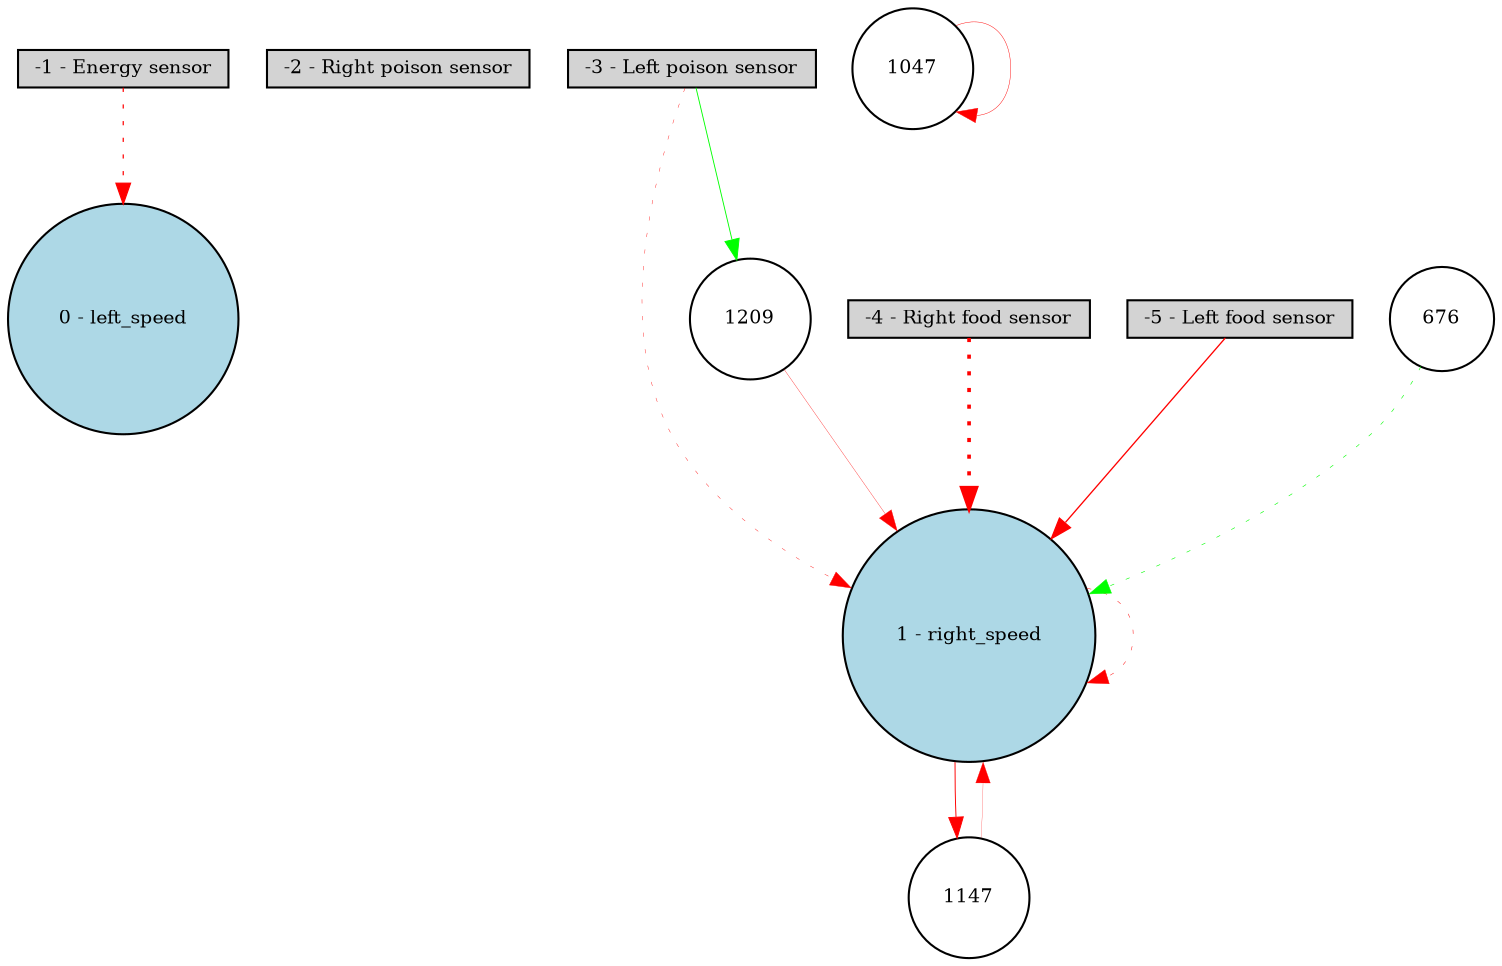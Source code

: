 digraph {
	node [fontsize=9 height=0.2 shape=circle width=0.2]
	"-1 - Energy sensor" [fillcolor=lightgray shape=box style=filled]
	"-2 - Right poison sensor" [fillcolor=lightgray shape=box style=filled]
	"-3 - Left poison sensor" [fillcolor=lightgray shape=box style=filled]
	"-4 - Right food sensor" [fillcolor=lightgray shape=box style=filled]
	"-5 - Left food sensor" [fillcolor=lightgray shape=box style=filled]
	"0 - left_speed" [fillcolor=lightblue style=filled]
	"1 - right_speed" [fillcolor=lightblue style=filled]
	676 [fillcolor=white style=filled]
	1047 [fillcolor=white style=filled]
	1209 [fillcolor=white style=filled]
	1147 [fillcolor=white style=filled]
	"-3 - Left poison sensor" -> "1 - right_speed" [color=red penwidth=0.18637485483808236 style=dotted]
	"-5 - Left food sensor" -> "1 - right_speed" [color=red penwidth=0.6350273629108477 style=solid]
	"-1 - Energy sensor" -> "0 - left_speed" [color=red penwidth=0.589758186754659 style=dotted]
	"-4 - Right food sensor" -> "1 - right_speed" [color=red penwidth=1.764518284096446 style=dotted]
	"1 - right_speed" -> "1 - right_speed" [color=red penwidth=0.22407711912352063 style=dotted]
	676 -> "1 - right_speed" [color=green penwidth=0.282284197715824 style=dotted]
	1047 -> 1047 [color=red penwidth=0.21286000178651904 style=solid]
	"1 - right_speed" -> 1147 [color=red penwidth=0.4581810004786704 style=solid]
	1147 -> "1 - right_speed" [color=red penwidth=0.11350873808457387 style=solid]
	"-3 - Left poison sensor" -> 1209 [color=green penwidth=0.43305134420048286 style=solid]
	1209 -> "1 - right_speed" [color=red penwidth=0.15415055807281014 style=solid]
}
